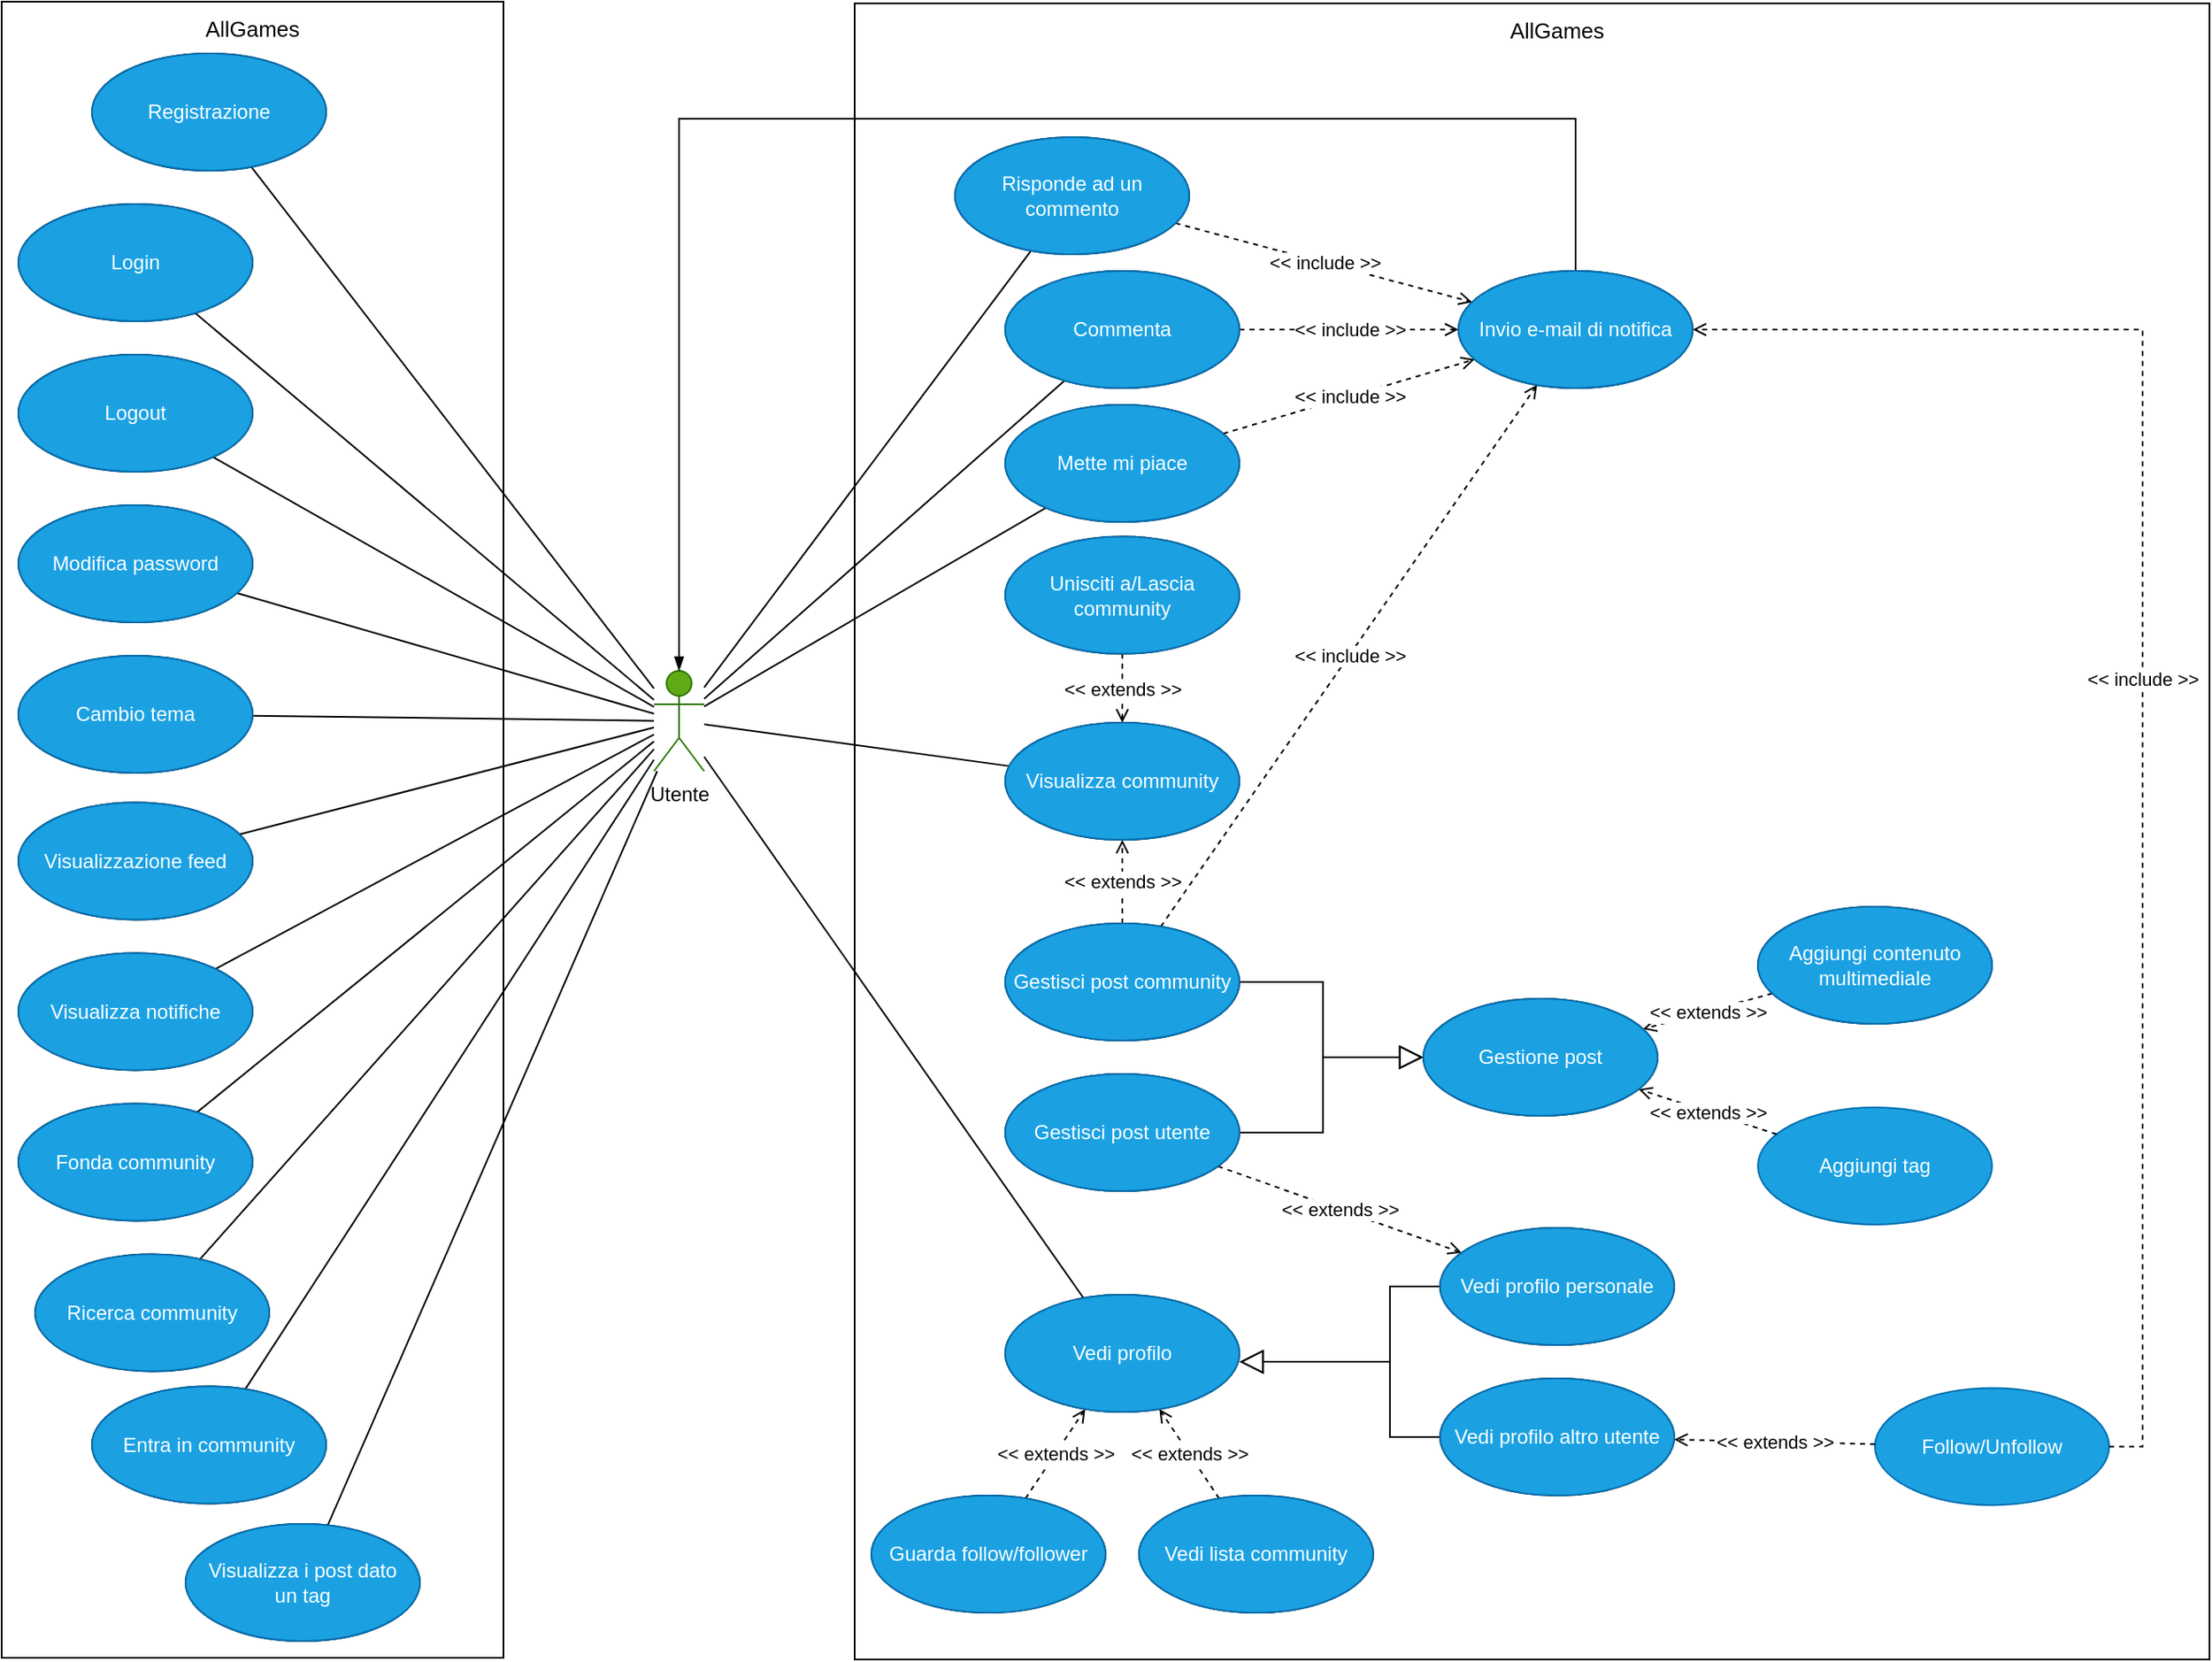 <mxfile version="20.6.0" type="onedrive"><diagram id="5eZaA4iUOmHmYyym6w9z" name="Pagina-1"><mxGraphModel grid="1" page="1" gridSize="10" guides="1" tooltips="1" connect="1" arrows="1" fold="1" pageScale="1" pageWidth="827" pageHeight="1169" math="0" shadow="0"><root><mxCell id="0"/><mxCell id="1" parent="0"/><mxCell id="7ydHQPtH6uBH67tRCcFB-1" value="" style="rounded=0;whiteSpace=wrap;html=1;labelBackgroundColor=default;fontFamily=Helvetica;fontSize=11;fontColor=default;fillColor=none;gradientColor=none;movable=1;resizable=1;rotatable=1;deletable=1;editable=1;connectable=1;" vertex="1" parent="1"><mxGeometry x="290" y="70" width="300" height="990" as="geometry"/></mxCell><mxCell id="7ydHQPtH6uBH67tRCcFB-3" value="" style="rounded=0;whiteSpace=wrap;html=1;labelBackgroundColor=default;fontFamily=Helvetica;fontSize=11;fontColor=default;fillColor=none;gradientColor=none;" vertex="1" parent="1"><mxGeometry x="800" y="71" width="810" height="990" as="geometry"/></mxCell><mxCell id="2g1a_ajVaYPxJgt9Xx5d-118" style="edgeStyle=none;rounded=0;orthogonalLoop=1;jettySize=auto;html=1;fontFamily=Helvetica;fontSize=11;fontColor=default;endArrow=none;endFill=0;" edge="1" parent="1" source="2g1a_ajVaYPxJgt9Xx5d-1" target="2g1a_ajVaYPxJgt9Xx5d-4"><mxGeometry relative="1" as="geometry"/></mxCell><mxCell id="2g1a_ajVaYPxJgt9Xx5d-119" style="edgeStyle=none;shape=connector;rounded=0;orthogonalLoop=1;jettySize=auto;html=1;labelBackgroundColor=default;strokeColor=default;fontFamily=Helvetica;fontSize=11;fontColor=default;endArrow=none;endFill=0;" edge="1" parent="1" source="2g1a_ajVaYPxJgt9Xx5d-1" target="2g1a_ajVaYPxJgt9Xx5d-5"><mxGeometry relative="1" as="geometry"/></mxCell><mxCell id="2g1a_ajVaYPxJgt9Xx5d-120" style="edgeStyle=none;shape=connector;rounded=0;orthogonalLoop=1;jettySize=auto;html=1;labelBackgroundColor=default;strokeColor=default;fontFamily=Helvetica;fontSize=11;fontColor=default;endArrow=none;endFill=0;" edge="1" parent="1" source="2g1a_ajVaYPxJgt9Xx5d-1" target="2g1a_ajVaYPxJgt9Xx5d-88"><mxGeometry relative="1" as="geometry"/></mxCell><mxCell id="2g1a_ajVaYPxJgt9Xx5d-121" style="edgeStyle=none;shape=connector;rounded=0;orthogonalLoop=1;jettySize=auto;html=1;labelBackgroundColor=default;strokeColor=default;fontFamily=Helvetica;fontSize=11;fontColor=default;endArrow=none;endFill=0;" edge="1" parent="1" source="2g1a_ajVaYPxJgt9Xx5d-1" target="2g1a_ajVaYPxJgt9Xx5d-86"><mxGeometry relative="1" as="geometry"/></mxCell><mxCell id="2g1a_ajVaYPxJgt9Xx5d-122" style="edgeStyle=none;shape=connector;rounded=0;orthogonalLoop=1;jettySize=auto;html=1;labelBackgroundColor=default;strokeColor=default;fontFamily=Helvetica;fontSize=11;fontColor=default;endArrow=none;endFill=0;" edge="1" parent="1" source="2g1a_ajVaYPxJgt9Xx5d-1" target="2g1a_ajVaYPxJgt9Xx5d-87"><mxGeometry relative="1" as="geometry"/></mxCell><mxCell id="2g1a_ajVaYPxJgt9Xx5d-123" style="edgeStyle=none;shape=connector;rounded=0;orthogonalLoop=1;jettySize=auto;html=1;labelBackgroundColor=default;strokeColor=default;fontFamily=Helvetica;fontSize=11;fontColor=default;endArrow=none;endFill=0;" edge="1" parent="1" source="2g1a_ajVaYPxJgt9Xx5d-1" target="2g1a_ajVaYPxJgt9Xx5d-6"><mxGeometry relative="1" as="geometry"/></mxCell><mxCell id="2g1a_ajVaYPxJgt9Xx5d-124" style="edgeStyle=none;shape=connector;rounded=0;orthogonalLoop=1;jettySize=auto;html=1;labelBackgroundColor=default;strokeColor=default;fontFamily=Helvetica;fontSize=11;fontColor=default;endArrow=none;endFill=0;" edge="1" parent="1" source="2g1a_ajVaYPxJgt9Xx5d-1" target="2g1a_ajVaYPxJgt9Xx5d-7"><mxGeometry relative="1" as="geometry"/></mxCell><mxCell id="2g1a_ajVaYPxJgt9Xx5d-125" style="edgeStyle=none;shape=connector;rounded=0;orthogonalLoop=1;jettySize=auto;html=1;labelBackgroundColor=default;strokeColor=default;fontFamily=Helvetica;fontSize=11;fontColor=default;endArrow=none;endFill=0;" edge="1" parent="1" source="2g1a_ajVaYPxJgt9Xx5d-1" target="2g1a_ajVaYPxJgt9Xx5d-8"><mxGeometry relative="1" as="geometry"/></mxCell><mxCell id="2g1a_ajVaYPxJgt9Xx5d-126" style="edgeStyle=none;shape=connector;rounded=0;orthogonalLoop=1;jettySize=auto;html=1;labelBackgroundColor=default;strokeColor=default;fontFamily=Helvetica;fontSize=11;fontColor=default;endArrow=none;endFill=0;" edge="1" parent="1" source="2g1a_ajVaYPxJgt9Xx5d-1" target="2g1a_ajVaYPxJgt9Xx5d-9"><mxGeometry relative="1" as="geometry"/></mxCell><mxCell id="2g1a_ajVaYPxJgt9Xx5d-127" style="edgeStyle=none;shape=connector;rounded=0;orthogonalLoop=1;jettySize=auto;html=1;labelBackgroundColor=default;strokeColor=default;fontFamily=Helvetica;fontSize=11;fontColor=default;endArrow=none;endFill=0;" edge="1" parent="1" source="2g1a_ajVaYPxJgt9Xx5d-1" target="2g1a_ajVaYPxJgt9Xx5d-90"><mxGeometry relative="1" as="geometry"/></mxCell><mxCell id="2g1a_ajVaYPxJgt9Xx5d-128" style="edgeStyle=none;shape=connector;rounded=0;orthogonalLoop=1;jettySize=auto;html=1;labelBackgroundColor=default;strokeColor=default;fontFamily=Helvetica;fontSize=11;fontColor=default;endArrow=none;endFill=0;" edge="1" parent="1" source="2g1a_ajVaYPxJgt9Xx5d-1" target="2g1a_ajVaYPxJgt9Xx5d-89"><mxGeometry relative="1" as="geometry"/></mxCell><mxCell id="2g1a_ajVaYPxJgt9Xx5d-133" style="edgeStyle=none;shape=connector;rounded=0;orthogonalLoop=1;jettySize=auto;html=1;labelBackgroundColor=default;strokeColor=default;fontFamily=Helvetica;fontSize=11;fontColor=default;endArrow=none;endFill=0;" edge="1" parent="1" source="2g1a_ajVaYPxJgt9Xx5d-1" target="2g1a_ajVaYPxJgt9Xx5d-101"><mxGeometry relative="1" as="geometry"/></mxCell><mxCell id="7ydHQPtH6uBH67tRCcFB-5" style="shape=connector;rounded=0;orthogonalLoop=1;jettySize=auto;html=1;labelBackgroundColor=default;strokeColor=default;fontFamily=Helvetica;fontSize=13;fontColor=default;endArrow=none;endFill=0;endSize=12;" edge="1" parent="1" source="2g1a_ajVaYPxJgt9Xx5d-1" target="2g1a_ajVaYPxJgt9Xx5d-107"><mxGeometry relative="1" as="geometry"/></mxCell><mxCell id="7ydHQPtH6uBH67tRCcFB-6" style="edgeStyle=none;shape=connector;rounded=0;orthogonalLoop=1;jettySize=auto;html=1;labelBackgroundColor=default;strokeColor=default;fontFamily=Helvetica;fontSize=13;fontColor=default;endArrow=none;endFill=0;endSize=12;" edge="1" parent="1" source="2g1a_ajVaYPxJgt9Xx5d-1" target="2g1a_ajVaYPxJgt9Xx5d-95"><mxGeometry relative="1" as="geometry"/></mxCell><mxCell id="7ydHQPtH6uBH67tRCcFB-7" style="edgeStyle=none;shape=connector;rounded=0;orthogonalLoop=1;jettySize=auto;html=1;labelBackgroundColor=default;strokeColor=default;fontFamily=Helvetica;fontSize=13;fontColor=default;endArrow=none;endFill=0;endSize=12;" edge="1" parent="1" source="2g1a_ajVaYPxJgt9Xx5d-1" target="2g1a_ajVaYPxJgt9Xx5d-96"><mxGeometry relative="1" as="geometry"/></mxCell><mxCell id="2g1a_ajVaYPxJgt9Xx5d-1" value="Utente" style="shape=umlActor;verticalLabelPosition=bottom;verticalAlign=top;html=1;fillColor=#60a917;fontColor=#000000;strokeColor=#2D7600;" vertex="1" parent="1"><mxGeometry x="680" y="470" width="30" height="60" as="geometry"/></mxCell><mxCell id="2g1a_ajVaYPxJgt9Xx5d-4" value="Registrazione" style="ellipse;whiteSpace=wrap;html=1;" vertex="1" parent="1"><mxGeometry x="344" y="101" width="140" height="70" as="geometry"/></mxCell><mxCell id="2g1a_ajVaYPxJgt9Xx5d-5" value="Login" style="ellipse;whiteSpace=wrap;html=1;" vertex="1" parent="1"><mxGeometry x="300" y="191" width="140" height="70" as="geometry"/></mxCell><mxCell id="2g1a_ajVaYPxJgt9Xx5d-6" value="Visualizzazione feed" style="ellipse;whiteSpace=wrap;html=1;" vertex="1" parent="1"><mxGeometry x="300" y="548.74" width="140" height="70" as="geometry"/></mxCell><mxCell id="2g1a_ajVaYPxJgt9Xx5d-7" value="Visualizza notifiche" style="ellipse;whiteSpace=wrap;html=1;" vertex="1" parent="1"><mxGeometry x="300" y="638.74" width="140" height="70" as="geometry"/></mxCell><mxCell id="2g1a_ajVaYPxJgt9Xx5d-8" value="Fonda community" style="ellipse;whiteSpace=wrap;html=1;" vertex="1" parent="1"><mxGeometry x="300" y="728.74" width="140" height="70" as="geometry"/></mxCell><mxCell id="2g1a_ajVaYPxJgt9Xx5d-9" value="Ricerca community" style="ellipse;whiteSpace=wrap;html=1;" vertex="1" parent="1"><mxGeometry x="310" y="818.74" width="140" height="70" as="geometry"/></mxCell><mxCell id="2g1a_ajVaYPxJgt9Xx5d-86" value="Modifica password" style="ellipse;whiteSpace=wrap;html=1;" vertex="1" parent="1"><mxGeometry x="300" y="371" width="140" height="70" as="geometry"/></mxCell><mxCell id="2g1a_ajVaYPxJgt9Xx5d-87" value="Cambio tema" style="ellipse;whiteSpace=wrap;html=1;" vertex="1" parent="1"><mxGeometry x="300" y="461" width="140" height="70" as="geometry"/></mxCell><mxCell id="2g1a_ajVaYPxJgt9Xx5d-88" value="Logout" style="ellipse;whiteSpace=wrap;html=1;" vertex="1" parent="1"><mxGeometry x="300" y="281" width="140" height="70" as="geometry"/></mxCell><mxCell id="2g1a_ajVaYPxJgt9Xx5d-89" value="Visualizza i post dato&lt;br&gt;un tag" style="ellipse;whiteSpace=wrap;html=1;" vertex="1" parent="1"><mxGeometry x="400" y="980" width="140" height="70" as="geometry"/></mxCell><mxCell id="2g1a_ajVaYPxJgt9Xx5d-90" value="Entra in community" style="ellipse;whiteSpace=wrap;html=1;" vertex="1" parent="1"><mxGeometry x="344" y="897.74" width="140" height="70" as="geometry"/></mxCell><mxCell id="2g1a_ajVaYPxJgt9Xx5d-91" value="Unisciti a/Lascia community" style="ellipse;whiteSpace=wrap;html=1;" vertex="1" parent="1"><mxGeometry x="890" y="389.81" width="140" height="70" as="geometry"/></mxCell><mxCell id="2g1a_ajVaYPxJgt9Xx5d-132" style="edgeStyle=none;shape=connector;rounded=0;orthogonalLoop=1;jettySize=auto;html=1;labelBackgroundColor=default;strokeColor=default;fontFamily=Helvetica;fontSize=11;fontColor=default;endArrow=none;endFill=0;" edge="1" parent="1" source="2g1a_ajVaYPxJgt9Xx5d-92" target="2g1a_ajVaYPxJgt9Xx5d-1"><mxGeometry relative="1" as="geometry"/></mxCell><mxCell id="2g1a_ajVaYPxJgt9Xx5d-92" value="Visualizza community" style="ellipse;whiteSpace=wrap;html=1;" vertex="1" parent="1"><mxGeometry x="890" y="501.0" width="140" height="70" as="geometry"/></mxCell><mxCell id="2g1a_ajVaYPxJgt9Xx5d-113" style="edgeStyle=none;rounded=0;orthogonalLoop=1;jettySize=auto;html=1;dashed=1;fontFamily=Helvetica;fontSize=11;fontColor=default;endArrow=open;endFill=0;" edge="1" parent="1" source="2g1a_ajVaYPxJgt9Xx5d-93" target="2g1a_ajVaYPxJgt9Xx5d-97"><mxGeometry relative="1" as="geometry"><mxPoint x="1008.125" y="601.004" as="sourcePoint"/></mxGeometry></mxCell><mxCell id="2g1a_ajVaYPxJgt9Xx5d-117" value="&amp;lt;&amp;lt; include &amp;gt;&amp;gt;" style="edgeLabel;html=1;align=center;verticalAlign=middle;resizable=0;points=[];fontSize=11;fontFamily=Helvetica;fontColor=default;" vertex="1" connectable="0" parent="2g1a_ajVaYPxJgt9Xx5d-113"><mxGeometry relative="1" as="geometry"><mxPoint as="offset"/></mxGeometry></mxCell><mxCell id="2g1a_ajVaYPxJgt9Xx5d-93" value="Gestisci post community" style="ellipse;whiteSpace=wrap;html=1;" vertex="1" parent="1"><mxGeometry x="890" y="621" width="140" height="70" as="geometry"/></mxCell><mxCell id="2g1a_ajVaYPxJgt9Xx5d-110" style="edgeStyle=none;rounded=0;orthogonalLoop=1;jettySize=auto;html=1;dashed=1;fontFamily=Helvetica;fontSize=11;fontColor=default;endArrow=open;endFill=0;" edge="1" parent="1" source="2g1a_ajVaYPxJgt9Xx5d-95" target="2g1a_ajVaYPxJgt9Xx5d-97"><mxGeometry relative="1" as="geometry"/></mxCell><mxCell id="2g1a_ajVaYPxJgt9Xx5d-114" value="&amp;lt;&amp;lt; include &amp;gt;&amp;gt;" style="edgeLabel;html=1;align=center;verticalAlign=middle;resizable=0;points=[];fontSize=11;fontFamily=Helvetica;fontColor=default;" vertex="1" connectable="0" parent="2g1a_ajVaYPxJgt9Xx5d-110"><mxGeometry relative="1" as="geometry"><mxPoint as="offset"/></mxGeometry></mxCell><mxCell id="2g1a_ajVaYPxJgt9Xx5d-95" value="Commenta" style="ellipse;whiteSpace=wrap;html=1;" vertex="1" parent="1"><mxGeometry x="890" y="231" width="140" height="70" as="geometry"/></mxCell><mxCell id="2g1a_ajVaYPxJgt9Xx5d-111" style="edgeStyle=none;rounded=0;orthogonalLoop=1;jettySize=auto;html=1;dashed=1;fontFamily=Helvetica;fontSize=11;fontColor=default;endArrow=open;endFill=0;" edge="1" parent="1" source="2g1a_ajVaYPxJgt9Xx5d-96" target="2g1a_ajVaYPxJgt9Xx5d-97"><mxGeometry relative="1" as="geometry"/></mxCell><mxCell id="2g1a_ajVaYPxJgt9Xx5d-115" value="&amp;lt;&amp;lt; include &amp;gt;&amp;gt;" style="edgeLabel;html=1;align=center;verticalAlign=middle;resizable=0;points=[];fontSize=11;fontFamily=Helvetica;fontColor=default;" vertex="1" connectable="0" parent="2g1a_ajVaYPxJgt9Xx5d-111"><mxGeometry relative="1" as="geometry"><mxPoint as="offset"/></mxGeometry></mxCell><mxCell id="2g1a_ajVaYPxJgt9Xx5d-96" value="Mette mi piace" style="ellipse;whiteSpace=wrap;html=1;" vertex="1" parent="1"><mxGeometry x="890" y="311" width="140" height="70" as="geometry"/></mxCell><mxCell id="2g1a_ajVaYPxJgt9Xx5d-129" style="edgeStyle=elbowEdgeStyle;shape=connector;rounded=0;orthogonalLoop=1;jettySize=auto;html=1;labelBackgroundColor=default;strokeColor=default;fontFamily=Helvetica;fontSize=11;fontColor=default;endArrow=blockThin;endFill=1;elbow=vertical;" edge="1" parent="1" source="2g1a_ajVaYPxJgt9Xx5d-97" target="2g1a_ajVaYPxJgt9Xx5d-1"><mxGeometry relative="1" as="geometry"><mxPoint x="780" y="390" as="targetPoint"/><Array as="points"><mxPoint x="980" y="140"/></Array></mxGeometry></mxCell><mxCell id="2g1a_ajVaYPxJgt9Xx5d-97" value="Invio e-mail di notifica" style="ellipse;whiteSpace=wrap;html=1;" vertex="1" parent="1"><mxGeometry x="1161" y="231" width="140" height="70" as="geometry"/></mxCell><mxCell id="2g1a_ajVaYPxJgt9Xx5d-151" style="edgeStyle=orthogonalEdgeStyle;shape=connector;rounded=0;orthogonalLoop=1;jettySize=auto;html=1;labelBackgroundColor=default;strokeColor=default;fontFamily=Helvetica;fontSize=11;fontColor=default;endArrow=block;endFill=0;elbow=vertical;endSize=12;exitX=0;exitY=0.5;exitDx=0;exitDy=0;" edge="1" parent="1" source="2g1a_ajVaYPxJgt9Xx5d-98"><mxGeometry relative="1" as="geometry"><mxPoint x="1030" y="883.03" as="targetPoint"/><Array as="points"><mxPoint x="1120" y="838.03"/><mxPoint x="1120" y="883.03"/></Array></mxGeometry></mxCell><mxCell id="2g1a_ajVaYPxJgt9Xx5d-98" value="Vedi profilo personale" style="ellipse;whiteSpace=wrap;html=1;" vertex="1" parent="1"><mxGeometry x="1150" y="803.03" width="140" height="70" as="geometry"/></mxCell><mxCell id="2g1a_ajVaYPxJgt9Xx5d-99" value="Gestisci post utente" style="ellipse;whiteSpace=wrap;html=1;" vertex="1" parent="1"><mxGeometry x="890" y="711" width="140" height="70" as="geometry"/></mxCell><mxCell id="2g1a_ajVaYPxJgt9Xx5d-100" value="Vedi profilo altro utente" style="ellipse;whiteSpace=wrap;html=1;" vertex="1" parent="1"><mxGeometry x="1150" y="893.03" width="140" height="70" as="geometry"/></mxCell><mxCell id="2g1a_ajVaYPxJgt9Xx5d-101" value="Vedi profilo" style="ellipse;whiteSpace=wrap;html=1;" vertex="1" parent="1"><mxGeometry x="890" y="843.03" width="140" height="70" as="geometry"/></mxCell><mxCell id="2g1a_ajVaYPxJgt9Xx5d-102" value="Guarda follow/follower" style="ellipse;whiteSpace=wrap;html=1;" vertex="1" parent="1"><mxGeometry x="810" y="963.03" width="140" height="70" as="geometry"/></mxCell><mxCell id="2g1a_ajVaYPxJgt9Xx5d-103" value="Vedi lista community" style="ellipse;whiteSpace=wrap;html=1;" vertex="1" parent="1"><mxGeometry x="970" y="963.03" width="140" height="70" as="geometry"/></mxCell><mxCell id="2g1a_ajVaYPxJgt9Xx5d-104" value="Aggiungi contenuto multimediale" style="ellipse;whiteSpace=wrap;html=1;" vertex="1" parent="1"><mxGeometry x="1340" y="611" width="140" height="70" as="geometry"/></mxCell><mxCell id="2g1a_ajVaYPxJgt9Xx5d-105" value="Aggiungi tag" style="ellipse;whiteSpace=wrap;html=1;fillColor=#1ba1e2;strokeColor=#006EAF;fontColor=#ffffff;" vertex="1" parent="1"><mxGeometry x="1340" y="731" width="140" height="70" as="geometry"/></mxCell><mxCell id="2g1a_ajVaYPxJgt9Xx5d-106" value="Follow/Unfollow" style="ellipse;whiteSpace=wrap;html=1;fillColor=#1ba1e2;strokeColor=#006EAF;fontColor=#ffffff;" vertex="1" parent="1"><mxGeometry x="1410" y="898.74" width="140" height="70" as="geometry"/></mxCell><mxCell id="2g1a_ajVaYPxJgt9Xx5d-108" style="rounded=0;orthogonalLoop=1;jettySize=auto;html=1;endArrow=open;endFill=0;dashed=1;" edge="1" parent="1" source="2g1a_ajVaYPxJgt9Xx5d-107" target="2g1a_ajVaYPxJgt9Xx5d-97"><mxGeometry relative="1" as="geometry"/></mxCell><mxCell id="2g1a_ajVaYPxJgt9Xx5d-109" value="&amp;lt;&amp;lt; include &amp;gt;&amp;gt;" style="edgeLabel;html=1;align=center;verticalAlign=middle;resizable=0;points=[];" vertex="1" connectable="0" parent="2g1a_ajVaYPxJgt9Xx5d-108"><mxGeometry relative="1" as="geometry"><mxPoint as="offset"/></mxGeometry></mxCell><mxCell id="2g1a_ajVaYPxJgt9Xx5d-107" value="Risponde ad un commento" style="ellipse;whiteSpace=wrap;html=1;" vertex="1" parent="1"><mxGeometry x="860" y="151" width="140" height="70" as="geometry"/></mxCell><mxCell id="2g1a_ajVaYPxJgt9Xx5d-134" style="edgeStyle=none;rounded=0;orthogonalLoop=1;jettySize=auto;html=1;dashed=1;fontFamily=Helvetica;fontSize=11;fontColor=default;endArrow=open;endFill=0;" edge="1" parent="1" source="2g1a_ajVaYPxJgt9Xx5d-102" target="2g1a_ajVaYPxJgt9Xx5d-101"><mxGeometry relative="1" as="geometry"><mxPoint x="1200" y="613.03" as="sourcePoint"/><mxPoint x="1200" y="283.03" as="targetPoint"/></mxGeometry></mxCell><mxCell id="2g1a_ajVaYPxJgt9Xx5d-136" value="&amp;lt;&amp;lt; extends &amp;gt;&amp;gt;" style="edgeLabel;html=1;align=center;verticalAlign=middle;resizable=0;points=[];fontSize=11;fontFamily=Helvetica;fontColor=default;" vertex="1" connectable="0" parent="2g1a_ajVaYPxJgt9Xx5d-134"><mxGeometry relative="1" as="geometry"><mxPoint as="offset"/></mxGeometry></mxCell><mxCell id="2g1a_ajVaYPxJgt9Xx5d-137" style="edgeStyle=none;rounded=0;orthogonalLoop=1;jettySize=auto;html=1;dashed=1;fontFamily=Helvetica;fontSize=11;fontColor=default;endArrow=open;endFill=0;" edge="1" parent="1" source="2g1a_ajVaYPxJgt9Xx5d-103" target="2g1a_ajVaYPxJgt9Xx5d-101"><mxGeometry relative="1" as="geometry"><mxPoint x="970" y="813.03" as="sourcePoint"/><mxPoint x="970" y="853.03" as="targetPoint"/></mxGeometry></mxCell><mxCell id="2g1a_ajVaYPxJgt9Xx5d-138" value="&amp;lt;&amp;lt; extends &amp;gt;&amp;gt;" style="edgeLabel;html=1;align=center;verticalAlign=middle;resizable=0;points=[];fontSize=11;fontFamily=Helvetica;fontColor=default;" vertex="1" connectable="0" parent="2g1a_ajVaYPxJgt9Xx5d-137"><mxGeometry relative="1" as="geometry"><mxPoint as="offset"/></mxGeometry></mxCell><mxCell id="2g1a_ajVaYPxJgt9Xx5d-140" style="edgeStyle=none;rounded=0;orthogonalLoop=1;jettySize=auto;html=1;dashed=1;fontFamily=Helvetica;fontSize=11;fontColor=default;endArrow=open;endFill=0;" edge="1" parent="1" source="2g1a_ajVaYPxJgt9Xx5d-99" target="2g1a_ajVaYPxJgt9Xx5d-98"><mxGeometry relative="1" as="geometry"><mxPoint x="929.63" y="811" as="sourcePoint"/><mxPoint x="929.63" y="851" as="targetPoint"/></mxGeometry></mxCell><mxCell id="2g1a_ajVaYPxJgt9Xx5d-141" value="&amp;lt;&amp;lt; extends &amp;gt;&amp;gt;" style="edgeLabel;html=1;align=center;verticalAlign=middle;resizable=0;points=[];fontSize=11;fontFamily=Helvetica;fontColor=default;" vertex="1" connectable="0" parent="2g1a_ajVaYPxJgt9Xx5d-140"><mxGeometry relative="1" as="geometry"><mxPoint as="offset"/></mxGeometry></mxCell><mxCell id="2g1a_ajVaYPxJgt9Xx5d-144" style="edgeStyle=none;rounded=0;orthogonalLoop=1;jettySize=auto;html=1;dashed=1;fontFamily=Helvetica;fontSize=11;fontColor=default;endArrow=open;endFill=0;" edge="1" parent="1" source="2g1a_ajVaYPxJgt9Xx5d-106" target="2g1a_ajVaYPxJgt9Xx5d-100"><mxGeometry relative="1" as="geometry"><mxPoint x="940" y="831" as="sourcePoint"/><mxPoint x="940" y="871" as="targetPoint"/></mxGeometry></mxCell><mxCell id="2g1a_ajVaYPxJgt9Xx5d-145" value="&amp;lt;&amp;lt; extends &amp;gt;&amp;gt;" style="edgeLabel;html=1;align=center;verticalAlign=middle;resizable=0;points=[];fontSize=11;fontFamily=Helvetica;fontColor=default;" vertex="1" connectable="0" parent="2g1a_ajVaYPxJgt9Xx5d-144"><mxGeometry relative="1" as="geometry"><mxPoint as="offset"/></mxGeometry></mxCell><mxCell id="2g1a_ajVaYPxJgt9Xx5d-147" style="edgeStyle=none;rounded=0;orthogonalLoop=1;jettySize=auto;html=1;dashed=1;fontFamily=Helvetica;fontSize=11;fontColor=default;endArrow=open;endFill=0;" edge="1" parent="1" source="2g1a_ajVaYPxJgt9Xx5d-93" target="2g1a_ajVaYPxJgt9Xx5d-92"><mxGeometry relative="1" as="geometry"><mxPoint x="1100" y="641" as="sourcePoint"/><mxPoint x="1080" y="621" as="targetPoint"/></mxGeometry></mxCell><mxCell id="2g1a_ajVaYPxJgt9Xx5d-148" value="&amp;lt;&amp;lt; extends &amp;gt;&amp;gt;" style="edgeLabel;html=1;align=center;verticalAlign=middle;resizable=0;points=[];fontSize=11;fontFamily=Helvetica;fontColor=default;" vertex="1" connectable="0" parent="2g1a_ajVaYPxJgt9Xx5d-147"><mxGeometry relative="1" as="geometry"><mxPoint as="offset"/></mxGeometry></mxCell><mxCell id="2g1a_ajVaYPxJgt9Xx5d-149" style="edgeStyle=none;rounded=0;orthogonalLoop=1;jettySize=auto;html=1;dashed=1;fontFamily=Helvetica;fontSize=11;fontColor=default;endArrow=open;endFill=0;" edge="1" parent="1" source="2g1a_ajVaYPxJgt9Xx5d-91" target="2g1a_ajVaYPxJgt9Xx5d-92"><mxGeometry relative="1" as="geometry"><mxPoint x="896.502" y="634.945" as="sourcePoint"/><mxPoint x="933.479" y="604.669" as="targetPoint"/></mxGeometry></mxCell><mxCell id="2g1a_ajVaYPxJgt9Xx5d-150" value="&amp;lt;&amp;lt; extends &amp;gt;&amp;gt;" style="edgeLabel;html=1;align=center;verticalAlign=middle;resizable=0;points=[];fontSize=11;fontFamily=Helvetica;fontColor=default;" vertex="1" connectable="0" parent="2g1a_ajVaYPxJgt9Xx5d-149"><mxGeometry relative="1" as="geometry"><mxPoint as="offset"/></mxGeometry></mxCell><mxCell id="2g1a_ajVaYPxJgt9Xx5d-152" style="edgeStyle=orthogonalEdgeStyle;shape=connector;rounded=0;orthogonalLoop=1;jettySize=auto;html=1;labelBackgroundColor=default;strokeColor=default;fontFamily=Helvetica;fontSize=11;fontColor=default;endArrow=block;endFill=0;elbow=vertical;endSize=12;exitX=0;exitY=0.5;exitDx=0;exitDy=0;" edge="1" parent="1" source="2g1a_ajVaYPxJgt9Xx5d-100"><mxGeometry relative="1" as="geometry"><mxPoint x="1132.918" y="888.03" as="sourcePoint"/><mxPoint x="1030" y="883.03" as="targetPoint"/><Array as="points"><mxPoint x="1120" y="883.03"/></Array></mxGeometry></mxCell><mxCell id="2g1a_ajVaYPxJgt9Xx5d-153" style="edgeStyle=orthogonalEdgeStyle;shape=connector;rounded=0;orthogonalLoop=1;jettySize=auto;html=1;labelBackgroundColor=default;strokeColor=default;fontFamily=Helvetica;fontSize=11;fontColor=default;endArrow=block;endFill=0;elbow=vertical;endSize=12;exitX=1;exitY=0.5;exitDx=0;exitDy=0;entryX=0;entryY=0.5;entryDx=0;entryDy=0;" edge="1" parent="1" source="2g1a_ajVaYPxJgt9Xx5d-99" target="2g1a_ajVaYPxJgt9Xx5d-94"><mxGeometry relative="1" as="geometry"><mxPoint x="900.0" y="876" as="sourcePoint"/><mxPoint x="780" y="921" as="targetPoint"/></mxGeometry></mxCell><mxCell id="2g1a_ajVaYPxJgt9Xx5d-94" value="Gestione post" style="ellipse;whiteSpace=wrap;html=1;" vertex="1" parent="1"><mxGeometry x="1140" y="666" width="140" height="70" as="geometry"/></mxCell><mxCell id="2g1a_ajVaYPxJgt9Xx5d-154" value="" style="edgeStyle=orthogonalEdgeStyle;rounded=0;orthogonalLoop=1;jettySize=auto;html=1;dashed=1;fontFamily=Helvetica;fontSize=11;fontColor=default;endArrow=open;endFill=0;entryX=1;entryY=0.5;entryDx=0;entryDy=0;" edge="1" parent="1" source="2g1a_ajVaYPxJgt9Xx5d-106" target="2g1a_ajVaYPxJgt9Xx5d-97"><mxGeometry relative="1" as="geometry"><mxPoint x="1291.43" y="922.254" as="sourcePoint"/><mxPoint x="1360" y="731" as="targetPoint"/><Array as="points"><mxPoint x="1570" y="934"/><mxPoint x="1570" y="266"/></Array></mxGeometry></mxCell><mxCell id="2g1a_ajVaYPxJgt9Xx5d-155" value="&amp;lt;&amp;lt; include &amp;gt;&amp;gt;" style="edgeLabel;html=1;align=center;verticalAlign=middle;resizable=0;points=[];fontSize=11;fontFamily=Helvetica;fontColor=default;" vertex="1" connectable="0" parent="2g1a_ajVaYPxJgt9Xx5d-154"><mxGeometry relative="1" as="geometry"><mxPoint as="offset"/></mxGeometry></mxCell><mxCell id="2g1a_ajVaYPxJgt9Xx5d-156" style="edgeStyle=orthogonalEdgeStyle;shape=connector;rounded=0;orthogonalLoop=1;jettySize=auto;html=1;labelBackgroundColor=default;strokeColor=default;fontFamily=Helvetica;fontSize=11;fontColor=default;endArrow=block;endFill=0;elbow=vertical;endSize=12;exitX=1;exitY=0.5;exitDx=0;exitDy=0;entryX=0;entryY=0.5;entryDx=0;entryDy=0;" edge="1" parent="1" source="2g1a_ajVaYPxJgt9Xx5d-93" target="2g1a_ajVaYPxJgt9Xx5d-94"><mxGeometry relative="1" as="geometry"><mxPoint x="1040.0" y="756" as="sourcePoint"/><mxPoint x="1150.0" y="756" as="targetPoint"/></mxGeometry></mxCell><mxCell id="2g1a_ajVaYPxJgt9Xx5d-157" style="edgeStyle=none;rounded=0;orthogonalLoop=1;jettySize=auto;html=1;dashed=1;fontFamily=Helvetica;fontSize=11;fontColor=default;endArrow=open;endFill=0;" edge="1" parent="1" source="2g1a_ajVaYPxJgt9Xx5d-105" target="2g1a_ajVaYPxJgt9Xx5d-94"><mxGeometry relative="1" as="geometry"><mxPoint x="1250.0" y="966" as="sourcePoint"/><mxPoint x="1040" y="966" as="targetPoint"/></mxGeometry></mxCell><mxCell id="2g1a_ajVaYPxJgt9Xx5d-158" value="&amp;lt;&amp;lt; extends &amp;gt;&amp;gt;" style="edgeLabel;html=1;align=center;verticalAlign=middle;resizable=0;points=[];fontSize=11;fontFamily=Helvetica;fontColor=default;" vertex="1" connectable="0" parent="2g1a_ajVaYPxJgt9Xx5d-157"><mxGeometry relative="1" as="geometry"><mxPoint as="offset"/></mxGeometry></mxCell><mxCell id="2g1a_ajVaYPxJgt9Xx5d-159" style="edgeStyle=none;rounded=0;orthogonalLoop=1;jettySize=auto;html=1;dashed=1;fontFamily=Helvetica;fontSize=11;fontColor=default;endArrow=open;endFill=0;" edge="1" parent="1" source="2g1a_ajVaYPxJgt9Xx5d-104" target="2g1a_ajVaYPxJgt9Xx5d-94"><mxGeometry relative="1" as="geometry"><mxPoint x="1359.241" y="807.545" as="sourcePoint"/><mxPoint x="1261.042" y="739.353" as="targetPoint"/></mxGeometry></mxCell><mxCell id="2g1a_ajVaYPxJgt9Xx5d-160" value="&amp;lt;&amp;lt; extends &amp;gt;&amp;gt;" style="edgeLabel;html=1;align=center;verticalAlign=middle;resizable=0;points=[];fontSize=11;fontFamily=Helvetica;fontColor=default;" vertex="1" connectable="0" parent="2g1a_ajVaYPxJgt9Xx5d-159"><mxGeometry relative="1" as="geometry"><mxPoint as="offset"/></mxGeometry></mxCell><mxCell id="7ydHQPtH6uBH67tRCcFB-2" value="AllGames" style="text;html=1;strokeColor=none;fillColor=none;align=center;verticalAlign=middle;whiteSpace=wrap;rounded=0;labelBackgroundColor=default;fontFamily=Helvetica;fontSize=13;fontColor=default;" vertex="1" parent="1"><mxGeometry x="410" y="71" width="60" height="30" as="geometry"/></mxCell><mxCell id="7ydHQPtH6uBH67tRCcFB-4" value="AllGames" style="text;html=1;strokeColor=none;fillColor=none;align=center;verticalAlign=middle;whiteSpace=wrap;rounded=0;labelBackgroundColor=default;fontFamily=Helvetica;fontSize=13;fontColor=default;" vertex="1" parent="1"><mxGeometry x="1190" y="72" width="60" height="30" as="geometry"/></mxCell><mxCell id="7ydHQPtH6uBH67tRCcFB-8" value="Registrazione" style="ellipse;whiteSpace=wrap;html=1;fillColor=#1ba1e2;strokeColor=#006EAF;fontColor=#ffffff;" vertex="1" parent="1"><mxGeometry x="344" y="101" width="140" height="70" as="geometry"/></mxCell><mxCell id="7ydHQPtH6uBH67tRCcFB-9" value="Login" style="ellipse;whiteSpace=wrap;html=1;fillColor=#1ba1e2;strokeColor=#006EAF;fontColor=#ffffff;" vertex="1" parent="1"><mxGeometry x="300" y="191" width="140" height="70" as="geometry"/></mxCell><mxCell id="7ydHQPtH6uBH67tRCcFB-10" value="Logout" style="ellipse;whiteSpace=wrap;html=1;fillColor=#1ba1e2;strokeColor=#006EAF;fontColor=#ffffff;" vertex="1" parent="1"><mxGeometry x="300" y="281" width="140" height="70" as="geometry"/></mxCell><mxCell id="7ydHQPtH6uBH67tRCcFB-11" value="Modifica password" style="ellipse;whiteSpace=wrap;html=1;fillColor=#1ba1e2;strokeColor=#006EAF;fontColor=#ffffff;" vertex="1" parent="1"><mxGeometry x="300" y="371" width="140" height="70" as="geometry"/></mxCell><mxCell id="7ydHQPtH6uBH67tRCcFB-12" value="Cambio tema" style="ellipse;whiteSpace=wrap;html=1;fillColor=#1ba1e2;strokeColor=#006EAF;fontColor=#ffffff;" vertex="1" parent="1"><mxGeometry x="300" y="461" width="140" height="70" as="geometry"/></mxCell><mxCell id="7ydHQPtH6uBH67tRCcFB-13" value="Visualizzazione feed" style="ellipse;whiteSpace=wrap;html=1;fillColor=#1ba1e2;strokeColor=#006EAF;fontColor=#ffffff;" vertex="1" parent="1"><mxGeometry x="300" y="548.74" width="140" height="70" as="geometry"/></mxCell><mxCell id="7ydHQPtH6uBH67tRCcFB-14" value="Visualizza notifiche" style="ellipse;whiteSpace=wrap;html=1;fillColor=#1ba1e2;strokeColor=#006EAF;fontColor=#ffffff;" vertex="1" parent="1"><mxGeometry x="300" y="638.74" width="140" height="70" as="geometry"/></mxCell><mxCell id="7ydHQPtH6uBH67tRCcFB-15" value="Fonda community" style="ellipse;whiteSpace=wrap;html=1;fillColor=#1ba1e2;strokeColor=#006EAF;fontColor=#ffffff;" vertex="1" parent="1"><mxGeometry x="300" y="728.74" width="140" height="70" as="geometry"/></mxCell><mxCell id="7ydHQPtH6uBH67tRCcFB-16" value="Ricerca community" style="ellipse;whiteSpace=wrap;html=1;fillColor=#1ba1e2;strokeColor=#006EAF;fontColor=#ffffff;" vertex="1" parent="1"><mxGeometry x="310" y="818.74" width="140" height="70" as="geometry"/></mxCell><mxCell id="7ydHQPtH6uBH67tRCcFB-17" value="Entra in community" style="ellipse;whiteSpace=wrap;html=1;fillColor=#1ba1e2;strokeColor=#006EAF;fontColor=#ffffff;" vertex="1" parent="1"><mxGeometry x="344" y="897.74" width="140" height="70" as="geometry"/></mxCell><mxCell id="7ydHQPtH6uBH67tRCcFB-18" value="Visualizza i post dato&lt;br&gt;un tag" style="ellipse;whiteSpace=wrap;html=1;fillColor=#1ba1e2;strokeColor=#006EAF;fontColor=#ffffff;" vertex="1" parent="1"><mxGeometry x="400" y="980" width="140" height="70" as="geometry"/></mxCell><mxCell id="7ydHQPtH6uBH67tRCcFB-19" value="Guarda follow/follower" style="ellipse;whiteSpace=wrap;html=1;fillColor=#1ba1e2;strokeColor=#006EAF;fontColor=#ffffff;" vertex="1" parent="1"><mxGeometry x="810" y="963.03" width="140" height="70" as="geometry"/></mxCell><mxCell id="7ydHQPtH6uBH67tRCcFB-20" value="Vedi profilo" style="ellipse;whiteSpace=wrap;html=1;fillColor=#1ba1e2;strokeColor=#006EAF;fontColor=#ffffff;" vertex="1" parent="1"><mxGeometry x="890" y="843.03" width="140" height="70" as="geometry"/></mxCell><mxCell id="7ydHQPtH6uBH67tRCcFB-21" value="Vedi lista community" style="ellipse;whiteSpace=wrap;html=1;fillColor=#1ba1e2;strokeColor=#006EAF;fontColor=#ffffff;" vertex="1" parent="1"><mxGeometry x="970" y="963.03" width="140" height="70" as="geometry"/></mxCell><mxCell id="7ydHQPtH6uBH67tRCcFB-22" value="Vedi profilo personale" style="ellipse;whiteSpace=wrap;html=1;fillColor=#1ba1e2;strokeColor=#006EAF;fontColor=#ffffff;" vertex="1" parent="1"><mxGeometry x="1150" y="803.03" width="140" height="70" as="geometry"/></mxCell><mxCell id="7ydHQPtH6uBH67tRCcFB-23" value="Vedi profilo altro utente" style="ellipse;whiteSpace=wrap;html=1;fillColor=#1ba1e2;strokeColor=#006EAF;fontColor=#ffffff;" vertex="1" parent="1"><mxGeometry x="1150" y="893.03" width="140" height="70" as="geometry"/></mxCell><mxCell id="7ydHQPtH6uBH67tRCcFB-24" value="Gestisci post utente" style="ellipse;whiteSpace=wrap;html=1;fillColor=#1ba1e2;strokeColor=#006EAF;fontColor=#ffffff;" vertex="1" parent="1"><mxGeometry x="890" y="711" width="140" height="70" as="geometry"/></mxCell><mxCell id="7ydHQPtH6uBH67tRCcFB-25" value="Gestisci post community" style="ellipse;whiteSpace=wrap;html=1;fillColor=#1ba1e2;strokeColor=#006EAF;fontColor=#ffffff;" vertex="1" parent="1"><mxGeometry x="890" y="621" width="140" height="70" as="geometry"/></mxCell><mxCell id="7ydHQPtH6uBH67tRCcFB-26" value="Visualizza community" style="ellipse;whiteSpace=wrap;html=1;fillColor=#1ba1e2;strokeColor=#006EAF;fontColor=#ffffff;" vertex="1" parent="1"><mxGeometry x="890" y="501.0" width="140" height="70" as="geometry"/></mxCell><mxCell id="7ydHQPtH6uBH67tRCcFB-27" value="Unisciti a/Lascia community" style="ellipse;whiteSpace=wrap;html=1;fillColor=#1ba1e2;strokeColor=#006EAF;fontColor=#ffffff;" vertex="1" parent="1"><mxGeometry x="890" y="389.81" width="140" height="70" as="geometry"/></mxCell><mxCell id="7ydHQPtH6uBH67tRCcFB-28" value="Mette mi piace" style="ellipse;whiteSpace=wrap;html=1;fillColor=#1ba1e2;strokeColor=#006EAF;fontColor=#ffffff;" vertex="1" parent="1"><mxGeometry x="890" y="311" width="140" height="70" as="geometry"/></mxCell><mxCell id="7ydHQPtH6uBH67tRCcFB-29" value="Commenta" style="ellipse;whiteSpace=wrap;html=1;fillColor=#1ba1e2;strokeColor=#006EAF;fontColor=#ffffff;" vertex="1" parent="1"><mxGeometry x="890" y="231" width="140" height="70" as="geometry"/></mxCell><mxCell id="7ydHQPtH6uBH67tRCcFB-30" value="Risponde ad un commento" style="ellipse;whiteSpace=wrap;html=1;fillColor=#1ba1e2;strokeColor=#006EAF;fontColor=#ffffff;" vertex="1" parent="1"><mxGeometry x="860" y="151" width="140" height="70" as="geometry"/></mxCell><mxCell id="7ydHQPtH6uBH67tRCcFB-31" value="Invio e-mail di notifica" style="ellipse;whiteSpace=wrap;html=1;fillColor=#1ba1e2;strokeColor=#006EAF;fontColor=#ffffff;" vertex="1" parent="1"><mxGeometry x="1161" y="231" width="140" height="70" as="geometry"/></mxCell><mxCell id="7ydHQPtH6uBH67tRCcFB-32" value="Gestione post" style="ellipse;whiteSpace=wrap;html=1;fillColor=#1ba1e2;strokeColor=#006EAF;fontColor=#ffffff;" vertex="1" parent="1"><mxGeometry x="1140" y="666" width="140" height="70" as="geometry"/></mxCell><mxCell id="7ydHQPtH6uBH67tRCcFB-33" value="Aggiungi contenuto multimediale" style="ellipse;whiteSpace=wrap;html=1;fillColor=#1ba1e2;strokeColor=#006EAF;fontColor=#ffffff;" vertex="1" parent="1"><mxGeometry x="1340" y="611" width="140" height="70" as="geometry"/></mxCell></root></mxGraphModel></diagram></mxfile>